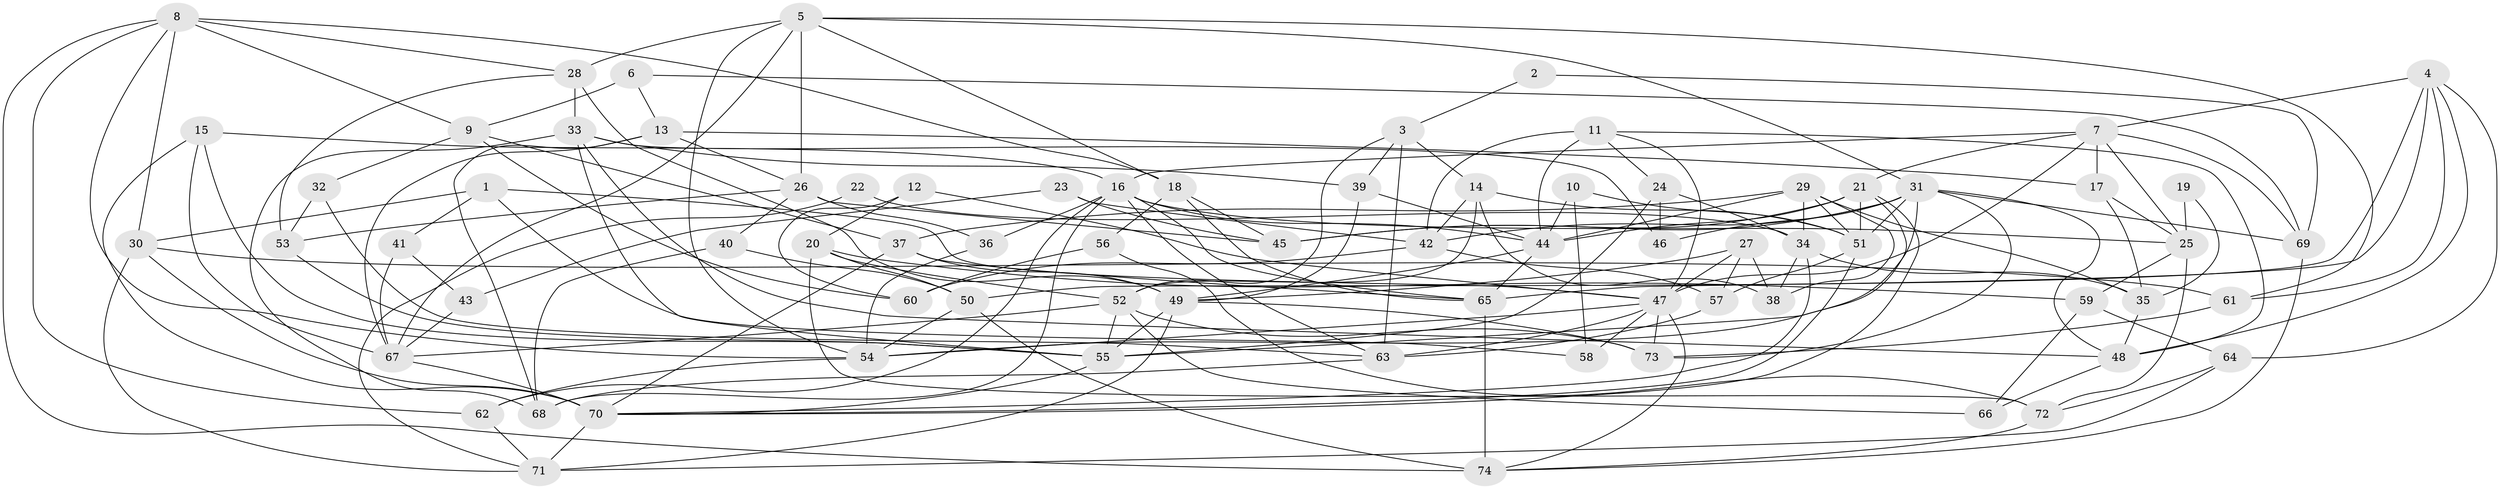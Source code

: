 // original degree distribution, {3: 0.2764227642276423, 4: 0.22764227642276422, 2: 0.14634146341463414, 6: 0.13821138211382114, 5: 0.17073170731707318, 7: 0.04065040650406504}
// Generated by graph-tools (version 1.1) at 2025/36/03/04/25 23:36:59]
// undirected, 74 vertices, 187 edges
graph export_dot {
  node [color=gray90,style=filled];
  1;
  2;
  3;
  4;
  5;
  6;
  7;
  8;
  9;
  10;
  11;
  12;
  13;
  14;
  15;
  16;
  17;
  18;
  19;
  20;
  21;
  22;
  23;
  24;
  25;
  26;
  27;
  28;
  29;
  30;
  31;
  32;
  33;
  34;
  35;
  36;
  37;
  38;
  39;
  40;
  41;
  42;
  43;
  44;
  45;
  46;
  47;
  48;
  49;
  50;
  51;
  52;
  53;
  54;
  55;
  56;
  57;
  58;
  59;
  60;
  61;
  62;
  63;
  64;
  65;
  66;
  67;
  68;
  69;
  70;
  71;
  72;
  73;
  74;
  1 -- 30 [weight=1.0];
  1 -- 41 [weight=1.0];
  1 -- 47 [weight=1.0];
  1 -- 58 [weight=1.0];
  2 -- 3 [weight=1.0];
  2 -- 69 [weight=1.0];
  3 -- 14 [weight=1.0];
  3 -- 39 [weight=1.0];
  3 -- 52 [weight=1.0];
  3 -- 63 [weight=1.0];
  4 -- 7 [weight=1.0];
  4 -- 48 [weight=1.0];
  4 -- 50 [weight=1.0];
  4 -- 61 [weight=1.0];
  4 -- 64 [weight=1.0];
  4 -- 65 [weight=1.0];
  5 -- 18 [weight=1.0];
  5 -- 26 [weight=1.0];
  5 -- 28 [weight=1.0];
  5 -- 31 [weight=1.0];
  5 -- 54 [weight=1.0];
  5 -- 61 [weight=1.0];
  5 -- 67 [weight=1.0];
  6 -- 9 [weight=1.0];
  6 -- 13 [weight=1.0];
  6 -- 69 [weight=1.0];
  7 -- 16 [weight=1.0];
  7 -- 17 [weight=1.0];
  7 -- 21 [weight=1.0];
  7 -- 25 [weight=1.0];
  7 -- 47 [weight=1.0];
  7 -- 69 [weight=1.0];
  8 -- 9 [weight=2.0];
  8 -- 18 [weight=1.0];
  8 -- 28 [weight=1.0];
  8 -- 30 [weight=1.0];
  8 -- 54 [weight=1.0];
  8 -- 62 [weight=1.0];
  8 -- 74 [weight=1.0];
  9 -- 32 [weight=1.0];
  9 -- 37 [weight=1.0];
  9 -- 60 [weight=1.0];
  10 -- 44 [weight=1.0];
  10 -- 51 [weight=1.0];
  10 -- 58 [weight=1.0];
  11 -- 24 [weight=1.0];
  11 -- 42 [weight=2.0];
  11 -- 44 [weight=1.0];
  11 -- 47 [weight=1.0];
  11 -- 48 [weight=1.0];
  12 -- 20 [weight=1.0];
  12 -- 47 [weight=1.0];
  12 -- 60 [weight=1.0];
  13 -- 17 [weight=1.0];
  13 -- 26 [weight=1.0];
  13 -- 67 [weight=1.0];
  13 -- 68 [weight=1.0];
  14 -- 38 [weight=1.0];
  14 -- 42 [weight=1.0];
  14 -- 51 [weight=1.0];
  14 -- 52 [weight=1.0];
  15 -- 16 [weight=1.0];
  15 -- 55 [weight=1.0];
  15 -- 67 [weight=1.0];
  15 -- 70 [weight=1.0];
  16 -- 25 [weight=1.0];
  16 -- 36 [weight=2.0];
  16 -- 44 [weight=1.0];
  16 -- 62 [weight=1.0];
  16 -- 63 [weight=1.0];
  16 -- 65 [weight=1.0];
  16 -- 68 [weight=1.0];
  17 -- 25 [weight=1.0];
  17 -- 35 [weight=1.0];
  18 -- 45 [weight=1.0];
  18 -- 56 [weight=1.0];
  18 -- 65 [weight=1.0];
  19 -- 25 [weight=1.0];
  19 -- 35 [weight=1.0];
  20 -- 50 [weight=1.0];
  20 -- 52 [weight=1.0];
  20 -- 59 [weight=1.0];
  20 -- 72 [weight=1.0];
  21 -- 44 [weight=1.0];
  21 -- 45 [weight=1.0];
  21 -- 51 [weight=1.0];
  21 -- 55 [weight=1.0];
  21 -- 70 [weight=1.0];
  22 -- 34 [weight=1.0];
  22 -- 71 [weight=1.0];
  23 -- 42 [weight=1.0];
  23 -- 43 [weight=1.0];
  23 -- 45 [weight=1.0];
  24 -- 34 [weight=1.0];
  24 -- 46 [weight=1.0];
  24 -- 55 [weight=1.0];
  25 -- 59 [weight=1.0];
  25 -- 72 [weight=1.0];
  26 -- 36 [weight=1.0];
  26 -- 40 [weight=1.0];
  26 -- 45 [weight=1.0];
  26 -- 53 [weight=2.0];
  27 -- 38 [weight=1.0];
  27 -- 47 [weight=1.0];
  27 -- 49 [weight=1.0];
  27 -- 57 [weight=1.0];
  28 -- 33 [weight=1.0];
  28 -- 49 [weight=1.0];
  28 -- 53 [weight=1.0];
  29 -- 34 [weight=1.0];
  29 -- 35 [weight=1.0];
  29 -- 37 [weight=2.0];
  29 -- 38 [weight=1.0];
  29 -- 44 [weight=1.0];
  29 -- 51 [weight=1.0];
  30 -- 61 [weight=1.0];
  30 -- 70 [weight=1.0];
  30 -- 71 [weight=1.0];
  31 -- 42 [weight=1.0];
  31 -- 45 [weight=1.0];
  31 -- 46 [weight=1.0];
  31 -- 48 [weight=1.0];
  31 -- 51 [weight=1.0];
  31 -- 54 [weight=1.0];
  31 -- 69 [weight=1.0];
  31 -- 73 [weight=1.0];
  32 -- 53 [weight=1.0];
  32 -- 63 [weight=1.0];
  33 -- 39 [weight=1.0];
  33 -- 46 [weight=1.0];
  33 -- 48 [weight=1.0];
  33 -- 55 [weight=1.0];
  33 -- 68 [weight=1.0];
  34 -- 35 [weight=2.0];
  34 -- 38 [weight=1.0];
  34 -- 70 [weight=1.0];
  35 -- 48 [weight=1.0];
  36 -- 54 [weight=1.0];
  37 -- 49 [weight=1.0];
  37 -- 65 [weight=1.0];
  37 -- 70 [weight=2.0];
  39 -- 44 [weight=1.0];
  39 -- 49 [weight=1.0];
  40 -- 50 [weight=1.0];
  40 -- 68 [weight=1.0];
  41 -- 43 [weight=1.0];
  41 -- 67 [weight=1.0];
  42 -- 57 [weight=1.0];
  42 -- 60 [weight=1.0];
  43 -- 67 [weight=1.0];
  44 -- 49 [weight=1.0];
  44 -- 65 [weight=1.0];
  47 -- 54 [weight=1.0];
  47 -- 58 [weight=1.0];
  47 -- 63 [weight=1.0];
  47 -- 73 [weight=1.0];
  47 -- 74 [weight=1.0];
  48 -- 66 [weight=1.0];
  49 -- 55 [weight=1.0];
  49 -- 71 [weight=1.0];
  49 -- 73 [weight=1.0];
  50 -- 54 [weight=1.0];
  50 -- 74 [weight=1.0];
  51 -- 57 [weight=1.0];
  51 -- 70 [weight=1.0];
  52 -- 55 [weight=1.0];
  52 -- 66 [weight=1.0];
  52 -- 67 [weight=1.0];
  52 -- 73 [weight=2.0];
  53 -- 55 [weight=1.0];
  54 -- 62 [weight=1.0];
  55 -- 70 [weight=1.0];
  56 -- 60 [weight=1.0];
  56 -- 72 [weight=1.0];
  57 -- 63 [weight=2.0];
  59 -- 64 [weight=1.0];
  59 -- 66 [weight=1.0];
  61 -- 73 [weight=1.0];
  62 -- 71 [weight=1.0];
  63 -- 68 [weight=1.0];
  64 -- 71 [weight=1.0];
  64 -- 72 [weight=1.0];
  65 -- 74 [weight=2.0];
  67 -- 70 [weight=1.0];
  69 -- 74 [weight=1.0];
  70 -- 71 [weight=1.0];
  72 -- 74 [weight=1.0];
}
